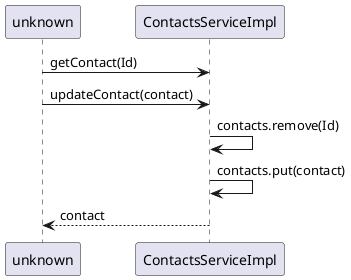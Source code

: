 @startuml updateContact-SD.png

unknown -> ContactsServiceImpl: getContact(Id)

unknown -> ContactsServiceImpl: updateContact(contact)

ContactsServiceImpl -> ContactsServiceImpl: contacts.remove(Id)
ContactsServiceImpl -> ContactsServiceImpl: contacts.put(contact)

unknown <-- ContactsServiceImpl: contact

@enduml